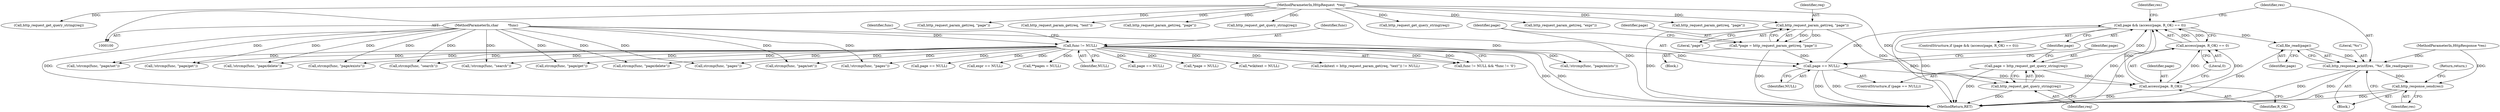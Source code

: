 digraph "0_didiwiki_5e5c796617e1712905dc5462b94bd5e6c08d15ea_0@API" {
"1000147" [label="(Call,file_read(page))"];
"1000136" [label="(Call,page && (access(page, R_OK) == 0))"];
"1000131" [label="(Call,page = http_request_get_query_string(req))"];
"1000133" [label="(Call,http_request_get_query_string(req))"];
"1000124" [label="(Call,http_request_param_get(req, \"page\"))"];
"1000101" [label="(MethodParameterIn,HttpRequest  *req)"];
"1000139" [label="(Call,access(page, R_OK))"];
"1000128" [label="(Call,page == NULL)"];
"1000122" [label="(Call,*page = http_request_param_get(req, \"page\"))"];
"1000107" [label="(Call,func != NULL)"];
"1000103" [label="(MethodParameterIn,char         *func)"];
"1000138" [label="(Call,access(page, R_OK) == 0)"];
"1000144" [label="(Call,http_response_printf(res, \"%s\", file_read(page)))"];
"1000149" [label="(Call,http_response_send(res))"];
"1000354" [label="(MethodReturn,RET)"];
"1000154" [label="(Call,!strcmp(func, \"page/set\"))"];
"1000101" [label="(MethodParameterIn,HttpRequest  *req)"];
"1000141" [label="(Identifier,R_OK)"];
"1000294" [label="(Call,http_request_get_query_string(req))"];
"1000195" [label="(Call,!strcmp(func, \"page/delete\"))"];
"1000272" [label="(Call,strcmp(func, \"search\"))"];
"1000142" [label="(Literal,0)"];
"1000138" [label="(Call,access(page, R_OK) == 0)"];
"1000117" [label="(Call,strcmp(func, \"page/get\"))"];
"1000268" [label="(Call,strcmp(func, \"pages\"))"];
"1000140" [label="(Identifier,page)"];
"1000103" [label="(MethodParameterIn,char         *func)"];
"1000108" [label="(Identifier,func)"];
"1000242" [label="(Call,page == NULL)"];
"1000123" [label="(Identifier,page)"];
"1000155" [label="(Call,strcmp(func, \"page/set\"))"];
"1000136" [label="(Call,page && (access(page, R_OK) == 0))"];
"1000203" [label="(Call,http_request_param_get(req, \"page\"))"];
"1000267" [label="(Call,!strcmp(func, \"pages\"))"];
"1000135" [label="(ControlStructure,if (page && (access(page, R_OK) == 0)))"];
"1000129" [label="(Identifier,page)"];
"1000172" [label="(Call,http_request_param_get(req, \"text\"))"];
"1000150" [label="(Identifier,res)"];
"1000151" [label="(Return,return;)"];
"1000164" [label="(Call,*page = NULL)"];
"1000147" [label="(Call,file_read(page))"];
"1000160" [label="(Call,*wikitext = NULL)"];
"1000169" [label="(Call,(wikitext = http_request_param_get(req, \"text\")) != NULL)"];
"1000106" [label="(Call,func != NULL && *func != '\0')"];
"1000112" [label="(Identifier,func)"];
"1000131" [label="(Call,page = http_request_get_query_string(req))"];
"1000133" [label="(Call,http_request_get_query_string(req))"];
"1000107" [label="(Call,func != NULL)"];
"1000134" [label="(Identifier,req)"];
"1000230" [label="(Call,!strcmp(func, \"page/exists\"))"];
"1000145" [label="(Identifier,res)"];
"1000149" [label="(Call,http_response_send(res))"];
"1000122" [label="(Call,*page = http_request_param_get(req, \"page\"))"];
"1000128" [label="(Call,page == NULL)"];
"1000271" [label="(Call,!strcmp(func, \"search\"))"];
"1000207" [label="(Call,page == NULL)"];
"1000126" [label="(Literal,\"page\")"];
"1000238" [label="(Call,http_request_param_get(req, \"page\"))"];
"1000345" [label="(Identifier,res)"];
"1000196" [label="(Call,strcmp(func, \"page/delete\"))"];
"1000102" [label="(MethodParameterIn,HttpResponse *res)"];
"1000132" [label="(Identifier,page)"];
"1000125" [label="(Identifier,req)"];
"1000116" [label="(Call,!strcmp(func, \"page/get\"))"];
"1000139" [label="(Call,access(page, R_OK))"];
"1000212" [label="(Call,http_request_get_query_string(req))"];
"1000120" [label="(Block,)"];
"1000137" [label="(Identifier,page)"];
"1000231" [label="(Call,strcmp(func, \"page/exists\"))"];
"1000127" [label="(ControlStructure,if (page == NULL))"];
"1000247" [label="(Call,http_request_get_query_string(req))"];
"1000285" [label="(Call,http_request_param_get(req, \"expr\"))"];
"1000148" [label="(Identifier,page)"];
"1000289" [label="(Call,expr == NULL)"];
"1000146" [label="(Literal,\"%s\")"];
"1000130" [label="(Identifier,NULL)"];
"1000277" [label="(Call,**pages = NULL)"];
"1000143" [label="(Block,)"];
"1000109" [label="(Identifier,NULL)"];
"1000179" [label="(Call,http_request_param_get(req, \"page\"))"];
"1000124" [label="(Call,http_request_param_get(req, \"page\"))"];
"1000144" [label="(Call,http_response_printf(res, \"%s\", file_read(page)))"];
"1000147" -> "1000144"  [label="AST: "];
"1000147" -> "1000148"  [label="CFG: "];
"1000148" -> "1000147"  [label="AST: "];
"1000144" -> "1000147"  [label="CFG: "];
"1000147" -> "1000354"  [label="DDG: "];
"1000147" -> "1000144"  [label="DDG: "];
"1000136" -> "1000147"  [label="DDG: "];
"1000136" -> "1000135"  [label="AST: "];
"1000136" -> "1000137"  [label="CFG: "];
"1000136" -> "1000138"  [label="CFG: "];
"1000137" -> "1000136"  [label="AST: "];
"1000138" -> "1000136"  [label="AST: "];
"1000145" -> "1000136"  [label="CFG: "];
"1000345" -> "1000136"  [label="CFG: "];
"1000136" -> "1000354"  [label="DDG: "];
"1000136" -> "1000354"  [label="DDG: "];
"1000136" -> "1000354"  [label="DDG: "];
"1000131" -> "1000136"  [label="DDG: "];
"1000139" -> "1000136"  [label="DDG: "];
"1000128" -> "1000136"  [label="DDG: "];
"1000138" -> "1000136"  [label="DDG: "];
"1000138" -> "1000136"  [label="DDG: "];
"1000131" -> "1000127"  [label="AST: "];
"1000131" -> "1000133"  [label="CFG: "];
"1000132" -> "1000131"  [label="AST: "];
"1000133" -> "1000131"  [label="AST: "];
"1000137" -> "1000131"  [label="CFG: "];
"1000131" -> "1000354"  [label="DDG: "];
"1000133" -> "1000131"  [label="DDG: "];
"1000131" -> "1000139"  [label="DDG: "];
"1000133" -> "1000134"  [label="CFG: "];
"1000134" -> "1000133"  [label="AST: "];
"1000133" -> "1000354"  [label="DDG: "];
"1000124" -> "1000133"  [label="DDG: "];
"1000101" -> "1000133"  [label="DDG: "];
"1000124" -> "1000122"  [label="AST: "];
"1000124" -> "1000126"  [label="CFG: "];
"1000125" -> "1000124"  [label="AST: "];
"1000126" -> "1000124"  [label="AST: "];
"1000122" -> "1000124"  [label="CFG: "];
"1000124" -> "1000354"  [label="DDG: "];
"1000124" -> "1000122"  [label="DDG: "];
"1000124" -> "1000122"  [label="DDG: "];
"1000101" -> "1000124"  [label="DDG: "];
"1000101" -> "1000100"  [label="AST: "];
"1000101" -> "1000354"  [label="DDG: "];
"1000101" -> "1000172"  [label="DDG: "];
"1000101" -> "1000179"  [label="DDG: "];
"1000101" -> "1000203"  [label="DDG: "];
"1000101" -> "1000212"  [label="DDG: "];
"1000101" -> "1000238"  [label="DDG: "];
"1000101" -> "1000247"  [label="DDG: "];
"1000101" -> "1000285"  [label="DDG: "];
"1000101" -> "1000294"  [label="DDG: "];
"1000139" -> "1000138"  [label="AST: "];
"1000139" -> "1000141"  [label="CFG: "];
"1000140" -> "1000139"  [label="AST: "];
"1000141" -> "1000139"  [label="AST: "];
"1000142" -> "1000139"  [label="CFG: "];
"1000139" -> "1000354"  [label="DDG: "];
"1000139" -> "1000138"  [label="DDG: "];
"1000139" -> "1000138"  [label="DDG: "];
"1000128" -> "1000139"  [label="DDG: "];
"1000128" -> "1000127"  [label="AST: "];
"1000128" -> "1000130"  [label="CFG: "];
"1000129" -> "1000128"  [label="AST: "];
"1000130" -> "1000128"  [label="AST: "];
"1000132" -> "1000128"  [label="CFG: "];
"1000137" -> "1000128"  [label="CFG: "];
"1000128" -> "1000354"  [label="DDG: "];
"1000128" -> "1000354"  [label="DDG: "];
"1000122" -> "1000128"  [label="DDG: "];
"1000107" -> "1000128"  [label="DDG: "];
"1000122" -> "1000120"  [label="AST: "];
"1000123" -> "1000122"  [label="AST: "];
"1000129" -> "1000122"  [label="CFG: "];
"1000122" -> "1000354"  [label="DDG: "];
"1000107" -> "1000106"  [label="AST: "];
"1000107" -> "1000109"  [label="CFG: "];
"1000108" -> "1000107"  [label="AST: "];
"1000109" -> "1000107"  [label="AST: "];
"1000112" -> "1000107"  [label="CFG: "];
"1000106" -> "1000107"  [label="CFG: "];
"1000107" -> "1000354"  [label="DDG: "];
"1000107" -> "1000354"  [label="DDG: "];
"1000107" -> "1000106"  [label="DDG: "];
"1000107" -> "1000106"  [label="DDG: "];
"1000103" -> "1000107"  [label="DDG: "];
"1000107" -> "1000116"  [label="DDG: "];
"1000107" -> "1000117"  [label="DDG: "];
"1000107" -> "1000154"  [label="DDG: "];
"1000107" -> "1000155"  [label="DDG: "];
"1000107" -> "1000160"  [label="DDG: "];
"1000107" -> "1000164"  [label="DDG: "];
"1000107" -> "1000169"  [label="DDG: "];
"1000107" -> "1000195"  [label="DDG: "];
"1000107" -> "1000196"  [label="DDG: "];
"1000107" -> "1000207"  [label="DDG: "];
"1000107" -> "1000230"  [label="DDG: "];
"1000107" -> "1000231"  [label="DDG: "];
"1000107" -> "1000242"  [label="DDG: "];
"1000107" -> "1000267"  [label="DDG: "];
"1000107" -> "1000268"  [label="DDG: "];
"1000107" -> "1000271"  [label="DDG: "];
"1000107" -> "1000272"  [label="DDG: "];
"1000107" -> "1000277"  [label="DDG: "];
"1000107" -> "1000289"  [label="DDG: "];
"1000103" -> "1000100"  [label="AST: "];
"1000103" -> "1000354"  [label="DDG: "];
"1000103" -> "1000116"  [label="DDG: "];
"1000103" -> "1000117"  [label="DDG: "];
"1000103" -> "1000154"  [label="DDG: "];
"1000103" -> "1000155"  [label="DDG: "];
"1000103" -> "1000195"  [label="DDG: "];
"1000103" -> "1000196"  [label="DDG: "];
"1000103" -> "1000230"  [label="DDG: "];
"1000103" -> "1000231"  [label="DDG: "];
"1000103" -> "1000267"  [label="DDG: "];
"1000103" -> "1000268"  [label="DDG: "];
"1000103" -> "1000271"  [label="DDG: "];
"1000103" -> "1000272"  [label="DDG: "];
"1000138" -> "1000142"  [label="CFG: "];
"1000142" -> "1000138"  [label="AST: "];
"1000138" -> "1000354"  [label="DDG: "];
"1000144" -> "1000143"  [label="AST: "];
"1000145" -> "1000144"  [label="AST: "];
"1000146" -> "1000144"  [label="AST: "];
"1000150" -> "1000144"  [label="CFG: "];
"1000144" -> "1000354"  [label="DDG: "];
"1000144" -> "1000354"  [label="DDG: "];
"1000102" -> "1000144"  [label="DDG: "];
"1000144" -> "1000149"  [label="DDG: "];
"1000149" -> "1000143"  [label="AST: "];
"1000149" -> "1000150"  [label="CFG: "];
"1000150" -> "1000149"  [label="AST: "];
"1000151" -> "1000149"  [label="CFG: "];
"1000149" -> "1000354"  [label="DDG: "];
"1000149" -> "1000354"  [label="DDG: "];
"1000102" -> "1000149"  [label="DDG: "];
}
